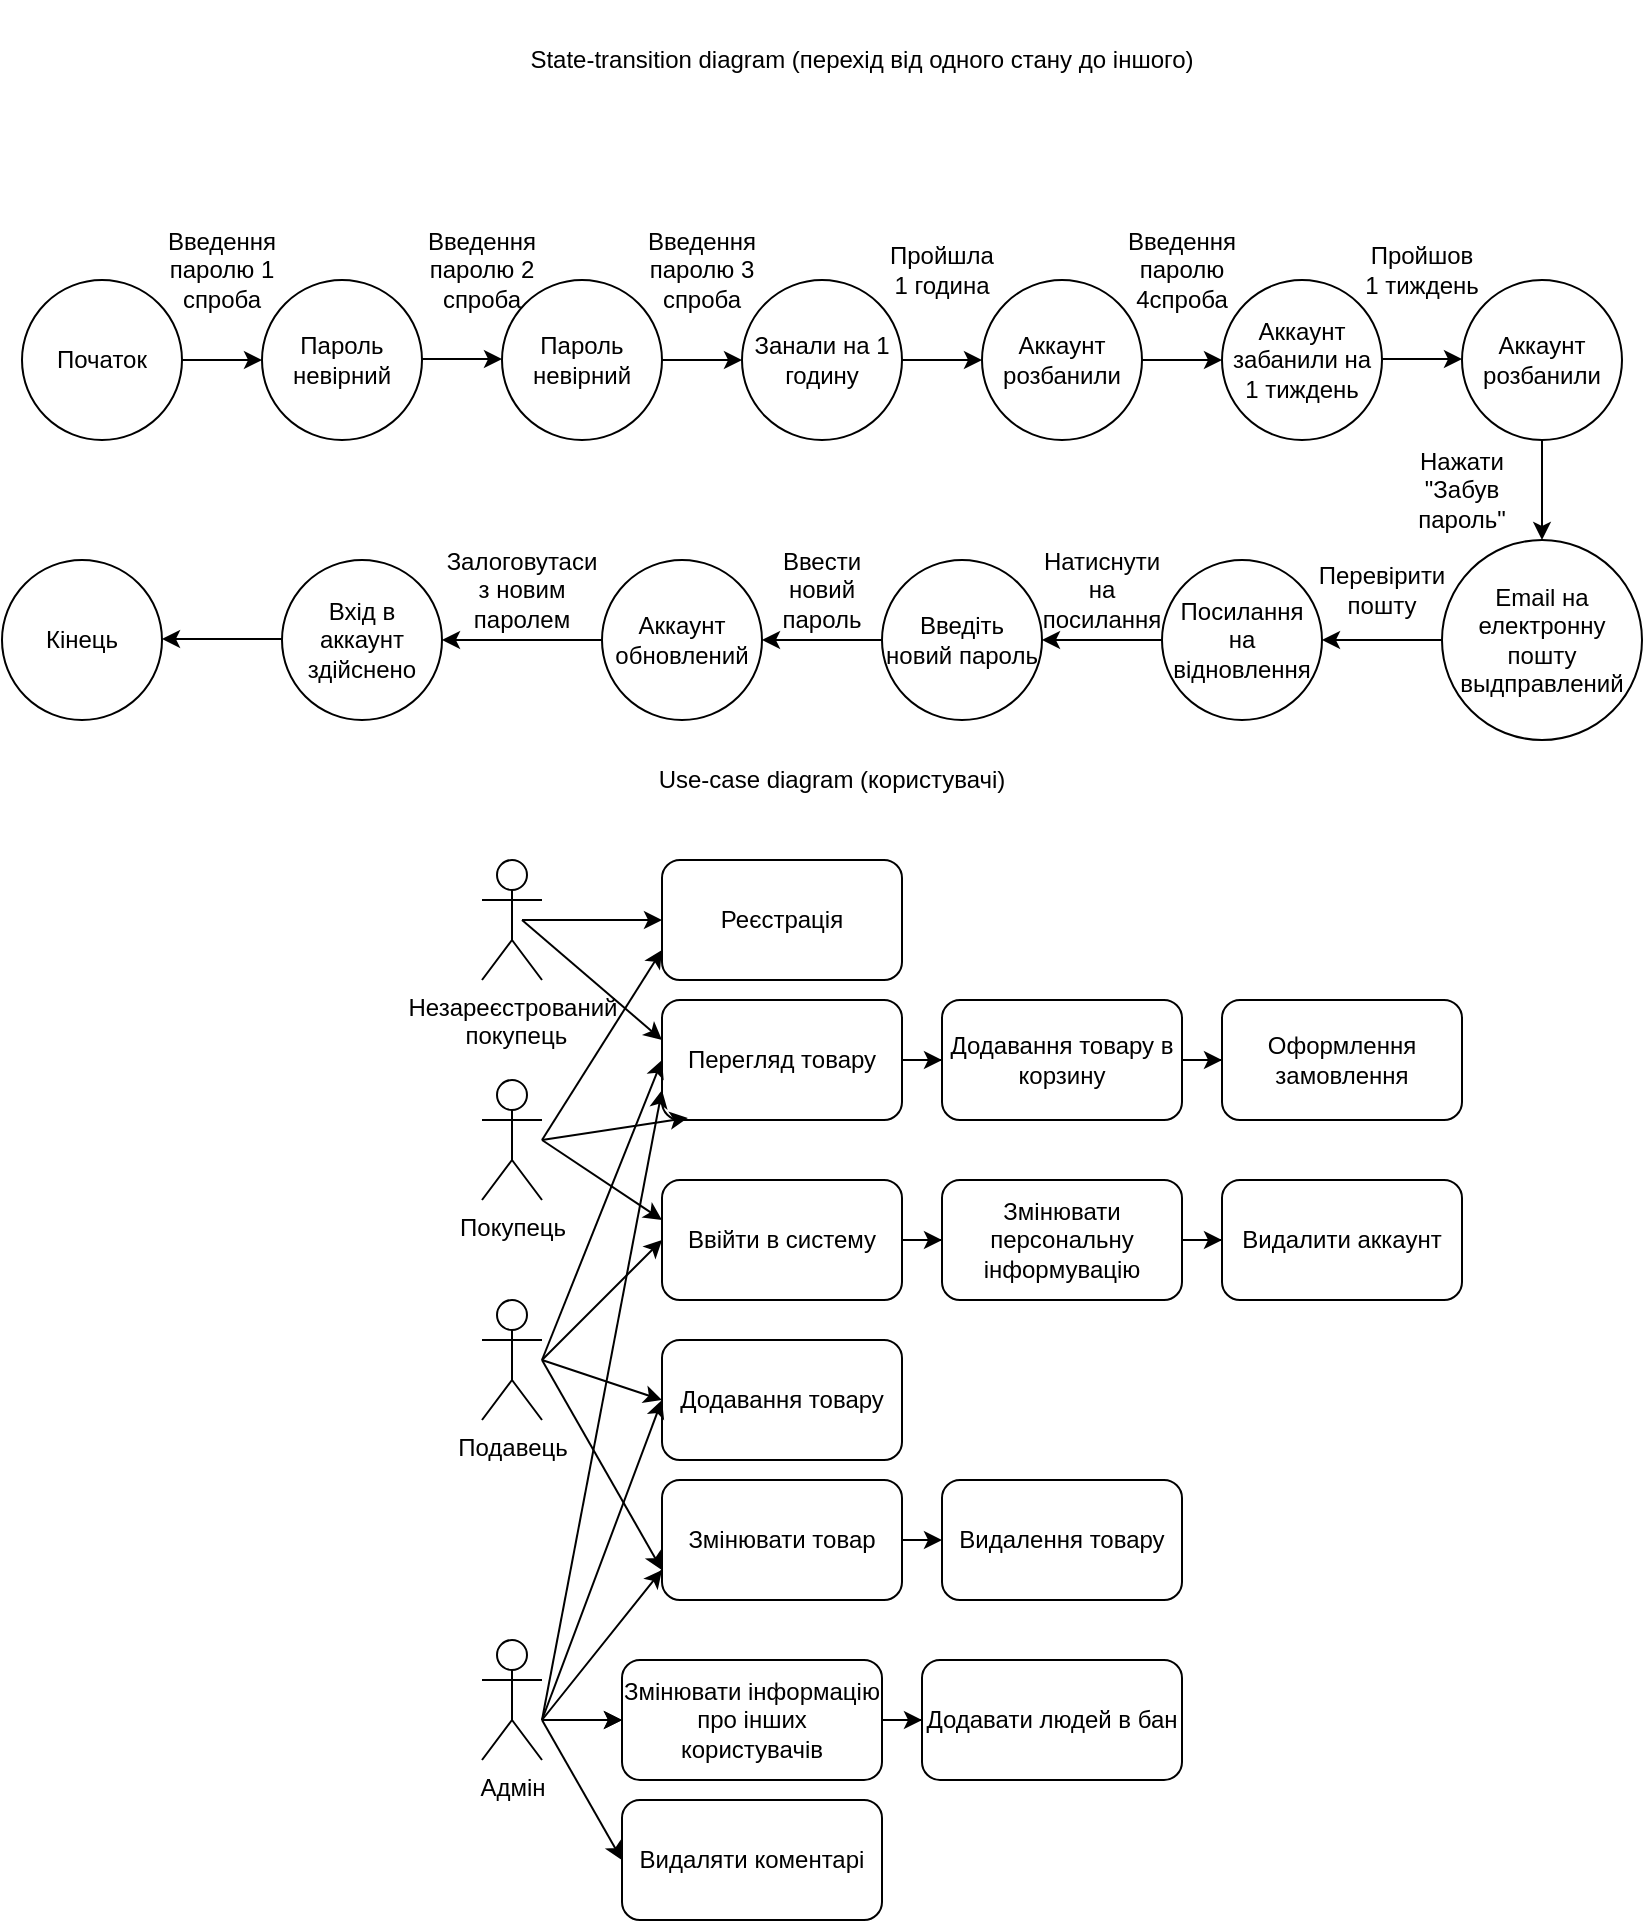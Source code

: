 <mxfile version="15.6.2" type="github">
  <diagram id="R2lEEEUBdFMjLlhIrx00" name="Page-1">
    <mxGraphModel dx="868" dy="450" grid="1" gridSize="10" guides="1" tooltips="1" connect="1" arrows="1" fold="1" page="1" pageScale="1" pageWidth="850" pageHeight="1100" math="0" shadow="0" extFonts="Permanent Marker^https://fonts.googleapis.com/css?family=Permanent+Marker">
      <root>
        <mxCell id="0" />
        <mxCell id="1" parent="0" />
        <mxCell id="Ue390XHN1mh2CvqSjxft-1" value="&lt;font style=&quot;vertical-align: inherit&quot;&gt;&lt;font style=&quot;vertical-align: inherit&quot;&gt;Початок&lt;/font&gt;&lt;/font&gt;" style="ellipse;whiteSpace=wrap;html=1;aspect=fixed;" parent="1" vertex="1">
          <mxGeometry x="20" y="150" width="80" height="80" as="geometry" />
        </mxCell>
        <mxCell id="Ue390XHN1mh2CvqSjxft-4" value="" style="endArrow=classic;html=1;rounded=0;exitX=1;exitY=0.5;exitDx=0;exitDy=0;" parent="1" source="Ue390XHN1mh2CvqSjxft-1" edge="1">
          <mxGeometry width="50" height="50" relative="1" as="geometry">
            <mxPoint x="280" y="260" as="sourcePoint" />
            <mxPoint x="140" y="190" as="targetPoint" />
          </mxGeometry>
        </mxCell>
        <mxCell id="Ue390XHN1mh2CvqSjxft-7" value="&lt;font style=&quot;vertical-align: inherit&quot;&gt;&lt;font style=&quot;vertical-align: inherit&quot;&gt;Кінець&lt;/font&gt;&lt;/font&gt;" style="ellipse;whiteSpace=wrap;html=1;aspect=fixed;" parent="1" vertex="1">
          <mxGeometry x="10" y="290" width="80" height="80" as="geometry" />
        </mxCell>
        <mxCell id="Ue390XHN1mh2CvqSjxft-8" value="Пароль невірний" style="ellipse;whiteSpace=wrap;html=1;aspect=fixed;" parent="1" vertex="1">
          <mxGeometry x="140" y="150" width="80" height="80" as="geometry" />
        </mxCell>
        <mxCell id="Ue390XHN1mh2CvqSjxft-9" value="&lt;font style=&quot;vertical-align: inherit&quot;&gt;&lt;font style=&quot;vertical-align: inherit&quot;&gt;Введення паролю 1 спроба&lt;/font&gt;&lt;/font&gt;" style="text;html=1;strokeColor=none;fillColor=none;align=center;verticalAlign=middle;whiteSpace=wrap;rounded=0;" parent="1" vertex="1">
          <mxGeometry x="90" y="130" width="60" height="30" as="geometry" />
        </mxCell>
        <mxCell id="Ue390XHN1mh2CvqSjxft-10" value="Пароль невірний" style="ellipse;whiteSpace=wrap;html=1;aspect=fixed;" parent="1" vertex="1">
          <mxGeometry x="260" y="150" width="80" height="80" as="geometry" />
        </mxCell>
        <mxCell id="Ue390XHN1mh2CvqSjxft-12" value="" style="endArrow=classic;html=1;rounded=0;exitX=1;exitY=0.5;exitDx=0;exitDy=0;" parent="1" edge="1">
          <mxGeometry width="50" height="50" relative="1" as="geometry">
            <mxPoint x="220" y="189.5" as="sourcePoint" />
            <mxPoint x="260" y="189.5" as="targetPoint" />
          </mxGeometry>
        </mxCell>
        <mxCell id="Ue390XHN1mh2CvqSjxft-13" value="&lt;font style=&quot;vertical-align: inherit&quot;&gt;&lt;font style=&quot;vertical-align: inherit&quot;&gt;Введення паролю 2 спроба&lt;/font&gt;&lt;/font&gt;" style="text;html=1;strokeColor=none;fillColor=none;align=center;verticalAlign=middle;whiteSpace=wrap;rounded=0;" parent="1" vertex="1">
          <mxGeometry x="220" y="130" width="60" height="30" as="geometry" />
        </mxCell>
        <mxCell id="Ue390XHN1mh2CvqSjxft-14" value="" style="endArrow=classic;html=1;rounded=0;exitX=1;exitY=0.5;exitDx=0;exitDy=0;" parent="1" edge="1">
          <mxGeometry width="50" height="50" relative="1" as="geometry">
            <mxPoint x="340" y="190" as="sourcePoint" />
            <mxPoint x="380" y="190" as="targetPoint" />
          </mxGeometry>
        </mxCell>
        <mxCell id="Ue390XHN1mh2CvqSjxft-15" value="&lt;font style=&quot;vertical-align: inherit&quot;&gt;&lt;font style=&quot;vertical-align: inherit&quot;&gt;Введення паролю 3 спроба&lt;/font&gt;&lt;/font&gt;" style="text;html=1;strokeColor=none;fillColor=none;align=center;verticalAlign=middle;whiteSpace=wrap;rounded=0;" parent="1" vertex="1">
          <mxGeometry x="330" y="130" width="60" height="30" as="geometry" />
        </mxCell>
        <mxCell id="Ue390XHN1mh2CvqSjxft-16" value="Занали на 1 годину" style="ellipse;whiteSpace=wrap;html=1;aspect=fixed;" parent="1" vertex="1">
          <mxGeometry x="380" y="150" width="80" height="80" as="geometry" />
        </mxCell>
        <mxCell id="Ue390XHN1mh2CvqSjxft-17" value="&lt;font style=&quot;vertical-align: inherit&quot;&gt;&lt;font style=&quot;vertical-align: inherit&quot;&gt;Пройшла 1 година&lt;/font&gt;&lt;/font&gt;" style="text;html=1;strokeColor=none;fillColor=none;align=center;verticalAlign=middle;whiteSpace=wrap;rounded=0;" parent="1" vertex="1">
          <mxGeometry x="450" y="130" width="60" height="30" as="geometry" />
        </mxCell>
        <mxCell id="Ue390XHN1mh2CvqSjxft-18" value="" style="endArrow=classic;html=1;rounded=0;exitX=1;exitY=0.5;exitDx=0;exitDy=0;" parent="1" edge="1">
          <mxGeometry width="50" height="50" relative="1" as="geometry">
            <mxPoint x="460" y="190" as="sourcePoint" />
            <mxPoint x="500" y="190" as="targetPoint" />
          </mxGeometry>
        </mxCell>
        <mxCell id="Ue390XHN1mh2CvqSjxft-19" value="Аккаунт розбанили" style="ellipse;whiteSpace=wrap;html=1;aspect=fixed;" parent="1" vertex="1">
          <mxGeometry x="500" y="150" width="80" height="80" as="geometry" />
        </mxCell>
        <mxCell id="Ue390XHN1mh2CvqSjxft-20" value="&lt;font style=&quot;vertical-align: inherit&quot;&gt;&lt;font style=&quot;vertical-align: inherit&quot;&gt;Введення паролю 4спроба&lt;/font&gt;&lt;/font&gt;" style="text;html=1;strokeColor=none;fillColor=none;align=center;verticalAlign=middle;whiteSpace=wrap;rounded=0;" parent="1" vertex="1">
          <mxGeometry x="570" y="130" width="60" height="30" as="geometry" />
        </mxCell>
        <mxCell id="Ue390XHN1mh2CvqSjxft-21" value="" style="endArrow=classic;html=1;rounded=0;exitX=1;exitY=0.5;exitDx=0;exitDy=0;" parent="1" edge="1">
          <mxGeometry width="50" height="50" relative="1" as="geometry">
            <mxPoint x="580" y="190" as="sourcePoint" />
            <mxPoint x="620" y="190" as="targetPoint" />
          </mxGeometry>
        </mxCell>
        <mxCell id="Ue390XHN1mh2CvqSjxft-22" value="Аккаунт забанили на 1 тиждень" style="ellipse;whiteSpace=wrap;html=1;aspect=fixed;" parent="1" vertex="1">
          <mxGeometry x="620" y="150" width="80" height="80" as="geometry" />
        </mxCell>
        <mxCell id="Ue390XHN1mh2CvqSjxft-23" value="&lt;font style=&quot;vertical-align: inherit&quot;&gt;&lt;font style=&quot;vertical-align: inherit&quot;&gt;Пройшов 1 тиждень&lt;/font&gt;&lt;/font&gt;" style="text;html=1;strokeColor=none;fillColor=none;align=center;verticalAlign=middle;whiteSpace=wrap;rounded=0;" parent="1" vertex="1">
          <mxGeometry x="690" y="130" width="60" height="30" as="geometry" />
        </mxCell>
        <mxCell id="Ue390XHN1mh2CvqSjxft-24" value="" style="endArrow=classic;html=1;rounded=0;exitX=1;exitY=0.5;exitDx=0;exitDy=0;" parent="1" edge="1">
          <mxGeometry width="50" height="50" relative="1" as="geometry">
            <mxPoint x="700" y="189.5" as="sourcePoint" />
            <mxPoint x="740" y="189.5" as="targetPoint" />
          </mxGeometry>
        </mxCell>
        <mxCell id="Ue390XHN1mh2CvqSjxft-26" value="Аккаунт розбанили" style="ellipse;whiteSpace=wrap;html=1;aspect=fixed;" parent="1" vertex="1">
          <mxGeometry x="740" y="150" width="80" height="80" as="geometry" />
        </mxCell>
        <mxCell id="Ue390XHN1mh2CvqSjxft-28" value="" style="endArrow=classic;html=1;rounded=0;" parent="1" edge="1">
          <mxGeometry width="50" height="50" relative="1" as="geometry">
            <mxPoint x="780" y="230" as="sourcePoint" />
            <mxPoint x="780" y="280" as="targetPoint" />
          </mxGeometry>
        </mxCell>
        <mxCell id="Ue390XHN1mh2CvqSjxft-29" value="&lt;font style=&quot;vertical-align: inherit&quot;&gt;&lt;font style=&quot;vertical-align: inherit&quot;&gt;Нажати &quot;Забув пароль&quot;&lt;/font&gt;&lt;/font&gt;" style="text;html=1;strokeColor=none;fillColor=none;align=center;verticalAlign=middle;whiteSpace=wrap;rounded=0;" parent="1" vertex="1">
          <mxGeometry x="710" y="240" width="60" height="30" as="geometry" />
        </mxCell>
        <mxCell id="Ue390XHN1mh2CvqSjxft-31" value="Email на електронну пошту выдправлений" style="ellipse;whiteSpace=wrap;html=1;aspect=fixed;" parent="1" vertex="1">
          <mxGeometry x="730" y="280" width="100" height="100" as="geometry" />
        </mxCell>
        <mxCell id="Ue390XHN1mh2CvqSjxft-33" value="" style="endArrow=classic;html=1;rounded=0;entryX=1;entryY=0.5;entryDx=0;entryDy=0;" parent="1" target="Ue390XHN1mh2CvqSjxft-34" edge="1">
          <mxGeometry width="50" height="50" relative="1" as="geometry">
            <mxPoint x="730" y="330" as="sourcePoint" />
            <mxPoint x="680" y="330" as="targetPoint" />
          </mxGeometry>
        </mxCell>
        <mxCell id="Ue390XHN1mh2CvqSjxft-34" value="Посилання на відновлення" style="ellipse;whiteSpace=wrap;html=1;aspect=fixed;" parent="1" vertex="1">
          <mxGeometry x="590" y="290" width="80" height="80" as="geometry" />
        </mxCell>
        <mxCell id="Ue390XHN1mh2CvqSjxft-35" value="&lt;font style=&quot;vertical-align: inherit&quot;&gt;&lt;font style=&quot;vertical-align: inherit&quot;&gt;Перевірити пошту&lt;/font&gt;&lt;/font&gt;" style="text;html=1;strokeColor=none;fillColor=none;align=center;verticalAlign=middle;whiteSpace=wrap;rounded=0;" parent="1" vertex="1">
          <mxGeometry x="670" y="290" width="60" height="30" as="geometry" />
        </mxCell>
        <mxCell id="Ue390XHN1mh2CvqSjxft-37" value="" style="endArrow=classic;html=1;rounded=0;entryX=1;entryY=0.5;entryDx=0;entryDy=0;" parent="1" target="Ue390XHN1mh2CvqSjxft-38" edge="1">
          <mxGeometry width="50" height="50" relative="1" as="geometry">
            <mxPoint x="590" y="330" as="sourcePoint" />
            <mxPoint x="540" y="330" as="targetPoint" />
          </mxGeometry>
        </mxCell>
        <mxCell id="Ue390XHN1mh2CvqSjxft-38" value="Введіть новий пароль" style="ellipse;whiteSpace=wrap;html=1;aspect=fixed;" parent="1" vertex="1">
          <mxGeometry x="450" y="290" width="80" height="80" as="geometry" />
        </mxCell>
        <mxCell id="Ue390XHN1mh2CvqSjxft-39" value="&lt;font style=&quot;vertical-align: inherit&quot;&gt;&lt;font style=&quot;vertical-align: inherit&quot;&gt;Натиснути на посилання&lt;/font&gt;&lt;/font&gt;" style="text;html=1;strokeColor=none;fillColor=none;align=center;verticalAlign=middle;whiteSpace=wrap;rounded=0;" parent="1" vertex="1">
          <mxGeometry x="530" y="290" width="60" height="30" as="geometry" />
        </mxCell>
        <mxCell id="Ue390XHN1mh2CvqSjxft-40" value="" style="endArrow=classic;html=1;rounded=0;entryX=1;entryY=0.5;entryDx=0;entryDy=0;" parent="1" target="Ue390XHN1mh2CvqSjxft-41" edge="1">
          <mxGeometry width="50" height="50" relative="1" as="geometry">
            <mxPoint x="450" y="330" as="sourcePoint" />
            <mxPoint x="400" y="330" as="targetPoint" />
          </mxGeometry>
        </mxCell>
        <mxCell id="Ue390XHN1mh2CvqSjxft-41" value="Аккаунт обновлений" style="ellipse;whiteSpace=wrap;html=1;aspect=fixed;" parent="1" vertex="1">
          <mxGeometry x="310" y="290" width="80" height="80" as="geometry" />
        </mxCell>
        <mxCell id="Ue390XHN1mh2CvqSjxft-42" value="&lt;font style=&quot;vertical-align: inherit&quot;&gt;&lt;font style=&quot;vertical-align: inherit&quot;&gt;Ввести новий пароль&lt;/font&gt;&lt;/font&gt;" style="text;html=1;strokeColor=none;fillColor=none;align=center;verticalAlign=middle;whiteSpace=wrap;rounded=0;" parent="1" vertex="1">
          <mxGeometry x="390" y="290" width="60" height="30" as="geometry" />
        </mxCell>
        <mxCell id="Ue390XHN1mh2CvqSjxft-43" value="" style="endArrow=classic;html=1;rounded=0;entryX=1;entryY=0.5;entryDx=0;entryDy=0;" parent="1" target="Ue390XHN1mh2CvqSjxft-44" edge="1">
          <mxGeometry width="50" height="50" relative="1" as="geometry">
            <mxPoint x="310" y="330" as="sourcePoint" />
            <mxPoint x="260" y="330" as="targetPoint" />
          </mxGeometry>
        </mxCell>
        <mxCell id="Ue390XHN1mh2CvqSjxft-44" value="Вхід в аккаунт здійснено" style="ellipse;whiteSpace=wrap;html=1;aspect=fixed;" parent="1" vertex="1">
          <mxGeometry x="150" y="290" width="80" height="80" as="geometry" />
        </mxCell>
        <mxCell id="Ue390XHN1mh2CvqSjxft-45" value="&lt;font style=&quot;vertical-align: inherit&quot;&gt;&lt;font style=&quot;vertical-align: inherit&quot;&gt;Залоговутаси з новим паролем&lt;/font&gt;&lt;/font&gt;" style="text;html=1;strokeColor=none;fillColor=none;align=center;verticalAlign=middle;whiteSpace=wrap;rounded=0;" parent="1" vertex="1">
          <mxGeometry x="240" y="290" width="60" height="30" as="geometry" />
        </mxCell>
        <mxCell id="Ue390XHN1mh2CvqSjxft-47" value="" style="endArrow=classic;html=1;rounded=0;entryX=1;entryY=0.5;entryDx=0;entryDy=0;" parent="1" edge="1">
          <mxGeometry width="50" height="50" relative="1" as="geometry">
            <mxPoint x="150" y="329.5" as="sourcePoint" />
            <mxPoint x="90" y="329.5" as="targetPoint" />
          </mxGeometry>
        </mxCell>
        <mxCell id="Ue390XHN1mh2CvqSjxft-48" value="State-transition diagram (перехід від одного стану до іншого)" style="text;html=1;strokeColor=none;fillColor=none;align=center;verticalAlign=middle;whiteSpace=wrap;rounded=0;" parent="1" vertex="1">
          <mxGeometry x="190" y="10" width="500" height="60" as="geometry" />
        </mxCell>
        <mxCell id="236ISNrsegGFX4FAyxNn-2" value="&lt;font style=&quot;vertical-align: inherit&quot;&gt;&lt;font style=&quot;vertical-align: inherit&quot;&gt;&lt;font style=&quot;vertical-align: inherit&quot;&gt;&lt;font style=&quot;vertical-align: inherit&quot;&gt;&lt;font style=&quot;vertical-align: inherit&quot;&gt;&lt;font style=&quot;vertical-align: inherit&quot;&gt;&lt;font style=&quot;vertical-align: inherit&quot;&gt;&lt;font style=&quot;vertical-align: inherit&quot;&gt;&lt;font style=&quot;vertical-align: inherit&quot;&gt;&lt;font style=&quot;vertical-align: inherit&quot;&gt;Use-case diagram (користувачі)&lt;/font&gt;&lt;/font&gt;&lt;/font&gt;&lt;/font&gt;&lt;/font&gt;&lt;/font&gt;&lt;/font&gt;&lt;/font&gt;&lt;/font&gt;&lt;/font&gt;" style="text;html=1;strokeColor=none;fillColor=none;align=center;verticalAlign=middle;whiteSpace=wrap;rounded=0;" parent="1" vertex="1">
          <mxGeometry x="175" y="370" width="500" height="60" as="geometry" />
        </mxCell>
        <mxCell id="236ISNrsegGFX4FAyxNn-3" value="&lt;font style=&quot;vertical-align: inherit&quot;&gt;&lt;font style=&quot;vertical-align: inherit&quot;&gt;Адмін&lt;/font&gt;&lt;/font&gt;" style="shape=umlActor;verticalLabelPosition=bottom;verticalAlign=top;html=1;outlineConnect=0;" parent="1" vertex="1">
          <mxGeometry x="250" y="830" width="30" height="60" as="geometry" />
        </mxCell>
        <mxCell id="236ISNrsegGFX4FAyxNn-4" value="&lt;font style=&quot;vertical-align: inherit&quot;&gt;&lt;font style=&quot;vertical-align: inherit&quot;&gt;Подавець&lt;/font&gt;&lt;/font&gt;" style="shape=umlActor;verticalLabelPosition=bottom;verticalAlign=top;html=1;outlineConnect=0;" parent="1" vertex="1">
          <mxGeometry x="250" y="660" width="30" height="60" as="geometry" />
        </mxCell>
        <mxCell id="236ISNrsegGFX4FAyxNn-5" value="&lt;font style=&quot;vertical-align: inherit&quot;&gt;&lt;font style=&quot;vertical-align: inherit&quot;&gt;Покупець&lt;/font&gt;&lt;/font&gt;" style="shape=umlActor;verticalLabelPosition=bottom;verticalAlign=top;html=1;outlineConnect=0;" parent="1" vertex="1">
          <mxGeometry x="250" y="550" width="30" height="60" as="geometry" />
        </mxCell>
        <mxCell id="236ISNrsegGFX4FAyxNn-6" value="&lt;font style=&quot;vertical-align: inherit&quot;&gt;&lt;font style=&quot;vertical-align: inherit&quot;&gt;&lt;font style=&quot;vertical-align: inherit&quot;&gt;&lt;font style=&quot;vertical-align: inherit&quot;&gt;&lt;font style=&quot;vertical-align: inherit&quot;&gt;&lt;font style=&quot;vertical-align: inherit&quot;&gt;Незареєстрований &lt;/font&gt;&lt;/font&gt;&lt;br&gt;&lt;font style=&quot;vertical-align: inherit&quot;&gt;&lt;font style=&quot;vertical-align: inherit&quot;&gt;&amp;nbsp;покупець&lt;/font&gt;&lt;/font&gt;&lt;/font&gt;&lt;/font&gt;&lt;/font&gt;&lt;/font&gt;" style="shape=umlActor;verticalLabelPosition=bottom;verticalAlign=top;html=1;outlineConnect=0;" parent="1" vertex="1">
          <mxGeometry x="250" y="440" width="30" height="60" as="geometry" />
        </mxCell>
        <mxCell id="236ISNrsegGFX4FAyxNn-10" value="Перегляд товару" style="rounded=1;whiteSpace=wrap;html=1;" parent="1" vertex="1">
          <mxGeometry x="340" y="510" width="120" height="60" as="geometry" />
        </mxCell>
        <mxCell id="236ISNrsegGFX4FAyxNn-13" value="Реєстрація" style="rounded=1;whiteSpace=wrap;html=1;" parent="1" vertex="1">
          <mxGeometry x="340" y="440" width="120" height="60" as="geometry" />
        </mxCell>
        <mxCell id="236ISNrsegGFX4FAyxNn-23" style="edgeStyle=orthogonalEdgeStyle;rounded=0;orthogonalLoop=1;jettySize=auto;html=1;entryX=0;entryY=0.5;entryDx=0;entryDy=0;exitX=1;exitY=0.5;exitDx=0;exitDy=0;" parent="1" source="236ISNrsegGFX4FAyxNn-10" target="236ISNrsegGFX4FAyxNn-21" edge="1">
          <mxGeometry relative="1" as="geometry">
            <mxPoint x="320" y="610" as="sourcePoint" />
            <mxPoint x="350" y="565" as="targetPoint" />
          </mxGeometry>
        </mxCell>
        <mxCell id="236ISNrsegGFX4FAyxNn-24" value="Оформлення замовлення" style="rounded=1;whiteSpace=wrap;html=1;" parent="1" vertex="1">
          <mxGeometry x="620" y="510" width="120" height="60" as="geometry" />
        </mxCell>
        <mxCell id="236ISNrsegGFX4FAyxNn-25" style="edgeStyle=orthogonalEdgeStyle;rounded=0;orthogonalLoop=1;jettySize=auto;html=1;entryX=0;entryY=0.5;entryDx=0;entryDy=0;startArrow=none;" parent="1" source="236ISNrsegGFX4FAyxNn-21" target="236ISNrsegGFX4FAyxNn-24" edge="1">
          <mxGeometry relative="1" as="geometry">
            <mxPoint x="320" y="680" as="sourcePoint" />
            <mxPoint x="350" y="635" as="targetPoint" />
          </mxGeometry>
        </mxCell>
        <mxCell id="236ISNrsegGFX4FAyxNn-21" value="Додавання товару в корзину" style="rounded=1;whiteSpace=wrap;html=1;" parent="1" vertex="1">
          <mxGeometry x="480" y="510" width="120" height="60" as="geometry" />
        </mxCell>
        <mxCell id="236ISNrsegGFX4FAyxNn-26" value="" style="edgeStyle=orthogonalEdgeStyle;rounded=0;orthogonalLoop=1;jettySize=auto;html=1;entryX=0;entryY=0.5;entryDx=0;entryDy=0;endArrow=none;exitX=1;exitY=0.5;exitDx=0;exitDy=0;" parent="1" source="236ISNrsegGFX4FAyxNn-10" target="236ISNrsegGFX4FAyxNn-21" edge="1">
          <mxGeometry relative="1" as="geometry">
            <mxPoint x="320" y="680" as="sourcePoint" />
            <mxPoint x="560" y="540" as="targetPoint" />
          </mxGeometry>
        </mxCell>
        <mxCell id="236ISNrsegGFX4FAyxNn-39" value="" style="endArrow=classic;html=1;rounded=0;entryX=0.108;entryY=0.983;entryDx=0;entryDy=0;entryPerimeter=0;" parent="1" target="236ISNrsegGFX4FAyxNn-10" edge="1">
          <mxGeometry width="50" height="50" relative="1" as="geometry">
            <mxPoint x="280" y="580" as="sourcePoint" />
            <mxPoint x="390" y="600" as="targetPoint" />
          </mxGeometry>
        </mxCell>
        <mxCell id="236ISNrsegGFX4FAyxNn-40" value="" style="endArrow=classic;html=1;rounded=0;entryX=0;entryY=0.75;entryDx=0;entryDy=0;" parent="1" source="236ISNrsegGFX4FAyxNn-5" target="236ISNrsegGFX4FAyxNn-13" edge="1">
          <mxGeometry width="50" height="50" relative="1" as="geometry">
            <mxPoint x="380" y="580" as="sourcePoint" />
            <mxPoint x="430" y="530" as="targetPoint" />
            <Array as="points">
              <mxPoint x="280" y="580" />
            </Array>
          </mxGeometry>
        </mxCell>
        <mxCell id="236ISNrsegGFX4FAyxNn-41" value="" style="endArrow=classic;html=1;rounded=0;" parent="1" edge="1">
          <mxGeometry width="50" height="50" relative="1" as="geometry">
            <mxPoint x="280" y="580" as="sourcePoint" />
            <mxPoint x="340" y="620" as="targetPoint" />
          </mxGeometry>
        </mxCell>
        <mxCell id="236ISNrsegGFX4FAyxNn-42" value="Ввійти в систему" style="rounded=1;whiteSpace=wrap;html=1;" parent="1" vertex="1">
          <mxGeometry x="340" y="600" width="120" height="60" as="geometry" />
        </mxCell>
        <mxCell id="236ISNrsegGFX4FAyxNn-43" style="edgeStyle=orthogonalEdgeStyle;rounded=0;orthogonalLoop=1;jettySize=auto;html=1;entryX=0;entryY=0.5;entryDx=0;entryDy=0;exitX=1;exitY=0.5;exitDx=0;exitDy=0;" parent="1" source="236ISNrsegGFX4FAyxNn-42" target="236ISNrsegGFX4FAyxNn-46" edge="1">
          <mxGeometry relative="1" as="geometry">
            <mxPoint x="320" y="700" as="sourcePoint" />
            <mxPoint x="350" y="655" as="targetPoint" />
          </mxGeometry>
        </mxCell>
        <mxCell id="236ISNrsegGFX4FAyxNn-44" value="Видалити аккаунт" style="rounded=1;whiteSpace=wrap;html=1;" parent="1" vertex="1">
          <mxGeometry x="620" y="600" width="120" height="60" as="geometry" />
        </mxCell>
        <mxCell id="236ISNrsegGFX4FAyxNn-45" style="edgeStyle=orthogonalEdgeStyle;rounded=0;orthogonalLoop=1;jettySize=auto;html=1;entryX=0;entryY=0.5;entryDx=0;entryDy=0;startArrow=none;" parent="1" source="236ISNrsegGFX4FAyxNn-46" target="236ISNrsegGFX4FAyxNn-44" edge="1">
          <mxGeometry relative="1" as="geometry">
            <mxPoint x="320" y="770" as="sourcePoint" />
            <mxPoint x="350" y="725" as="targetPoint" />
          </mxGeometry>
        </mxCell>
        <mxCell id="236ISNrsegGFX4FAyxNn-46" value="Змінювати персональну інформувацію" style="rounded=1;whiteSpace=wrap;html=1;" parent="1" vertex="1">
          <mxGeometry x="480" y="600" width="120" height="60" as="geometry" />
        </mxCell>
        <mxCell id="236ISNrsegGFX4FAyxNn-47" value="" style="edgeStyle=orthogonalEdgeStyle;rounded=0;orthogonalLoop=1;jettySize=auto;html=1;entryX=0;entryY=0.5;entryDx=0;entryDy=0;endArrow=none;exitX=1;exitY=0.5;exitDx=0;exitDy=0;" parent="1" source="236ISNrsegGFX4FAyxNn-42" target="236ISNrsegGFX4FAyxNn-46" edge="1">
          <mxGeometry relative="1" as="geometry">
            <mxPoint x="320" y="770" as="sourcePoint" />
            <mxPoint x="560" y="630" as="targetPoint" />
          </mxGeometry>
        </mxCell>
        <mxCell id="236ISNrsegGFX4FAyxNn-49" value="" style="endArrow=classic;html=1;rounded=0;entryX=0;entryY=0.5;entryDx=0;entryDy=0;" parent="1" target="236ISNrsegGFX4FAyxNn-10" edge="1">
          <mxGeometry width="50" height="50" relative="1" as="geometry">
            <mxPoint x="280" y="690" as="sourcePoint" />
            <mxPoint x="430" y="630" as="targetPoint" />
          </mxGeometry>
        </mxCell>
        <mxCell id="236ISNrsegGFX4FAyxNn-50" value="" style="endArrow=classic;html=1;rounded=0;entryX=0;entryY=0.5;entryDx=0;entryDy=0;" parent="1" target="236ISNrsegGFX4FAyxNn-42" edge="1">
          <mxGeometry width="50" height="50" relative="1" as="geometry">
            <mxPoint x="280" y="690" as="sourcePoint" />
            <mxPoint x="430" y="630" as="targetPoint" />
          </mxGeometry>
        </mxCell>
        <mxCell id="236ISNrsegGFX4FAyxNn-51" value="Додавання товару" style="rounded=1;whiteSpace=wrap;html=1;" parent="1" vertex="1">
          <mxGeometry x="340" y="680" width="120" height="60" as="geometry" />
        </mxCell>
        <mxCell id="236ISNrsegGFX4FAyxNn-57" value="" style="endArrow=classic;html=1;rounded=0;entryX=0;entryY=0.5;entryDx=0;entryDy=0;" parent="1" target="236ISNrsegGFX4FAyxNn-51" edge="1">
          <mxGeometry width="50" height="50" relative="1" as="geometry">
            <mxPoint x="280" y="690" as="sourcePoint" />
            <mxPoint x="430" y="630" as="targetPoint" />
          </mxGeometry>
        </mxCell>
        <mxCell id="236ISNrsegGFX4FAyxNn-58" value="Змінювати товар" style="rounded=1;whiteSpace=wrap;html=1;" parent="1" vertex="1">
          <mxGeometry x="340" y="750" width="120" height="60" as="geometry" />
        </mxCell>
        <mxCell id="236ISNrsegGFX4FAyxNn-60" value="Видалення товару" style="rounded=1;whiteSpace=wrap;html=1;" parent="1" vertex="1">
          <mxGeometry x="480" y="750" width="120" height="60" as="geometry" />
        </mxCell>
        <mxCell id="236ISNrsegGFX4FAyxNn-61" value="" style="endArrow=classic;html=1;rounded=0;entryX=0;entryY=0.75;entryDx=0;entryDy=0;" parent="1" target="236ISNrsegGFX4FAyxNn-58" edge="1">
          <mxGeometry width="50" height="50" relative="1" as="geometry">
            <mxPoint x="280" y="690" as="sourcePoint" />
            <mxPoint x="430" y="730" as="targetPoint" />
          </mxGeometry>
        </mxCell>
        <mxCell id="236ISNrsegGFX4FAyxNn-63" value="" style="endArrow=classic;html=1;rounded=0;entryX=0;entryY=0.5;entryDx=0;entryDy=0;" parent="1" source="236ISNrsegGFX4FAyxNn-58" target="236ISNrsegGFX4FAyxNn-60" edge="1">
          <mxGeometry width="50" height="50" relative="1" as="geometry">
            <mxPoint x="380" y="680" as="sourcePoint" />
            <mxPoint x="430" y="630" as="targetPoint" />
            <Array as="points">
              <mxPoint x="480" y="780" />
            </Array>
          </mxGeometry>
        </mxCell>
        <mxCell id="236ISNrsegGFX4FAyxNn-71" value="" style="edgeStyle=orthogonalEdgeStyle;rounded=0;orthogonalLoop=1;jettySize=auto;html=1;" parent="1" source="236ISNrsegGFX4FAyxNn-64" target="236ISNrsegGFX4FAyxNn-70" edge="1">
          <mxGeometry relative="1" as="geometry" />
        </mxCell>
        <mxCell id="236ISNrsegGFX4FAyxNn-64" value="Змінювати інформацію про інших користувачів" style="rounded=1;whiteSpace=wrap;html=1;" parent="1" vertex="1">
          <mxGeometry x="320" y="840" width="130" height="60" as="geometry" />
        </mxCell>
        <mxCell id="236ISNrsegGFX4FAyxNn-65" value="Видаляти коментарі" style="rounded=1;whiteSpace=wrap;html=1;" parent="1" vertex="1">
          <mxGeometry x="320" y="910" width="130" height="60" as="geometry" />
        </mxCell>
        <mxCell id="236ISNrsegGFX4FAyxNn-67" value="" style="endArrow=classic;html=1;rounded=0;entryX=0;entryY=0.5;entryDx=0;entryDy=0;" parent="1" target="236ISNrsegGFX4FAyxNn-64" edge="1">
          <mxGeometry width="50" height="50" relative="1" as="geometry">
            <mxPoint x="280" y="870" as="sourcePoint" />
            <mxPoint x="340" y="880" as="targetPoint" />
          </mxGeometry>
        </mxCell>
        <mxCell id="236ISNrsegGFX4FAyxNn-68" value="" style="endArrow=classic;html=1;rounded=0;entryX=0;entryY=0.5;entryDx=0;entryDy=0;" parent="1" target="236ISNrsegGFX4FAyxNn-64" edge="1">
          <mxGeometry width="50" height="50" relative="1" as="geometry">
            <mxPoint x="280" y="870" as="sourcePoint" />
            <mxPoint x="320" y="870" as="targetPoint" />
            <Array as="points">
              <mxPoint x="300" y="870" />
            </Array>
          </mxGeometry>
        </mxCell>
        <mxCell id="236ISNrsegGFX4FAyxNn-69" value="" style="endArrow=classic;html=1;rounded=0;entryX=0;entryY=0.5;entryDx=0;entryDy=0;" parent="1" target="236ISNrsegGFX4FAyxNn-65" edge="1">
          <mxGeometry width="50" height="50" relative="1" as="geometry">
            <mxPoint x="280" y="870" as="sourcePoint" />
            <mxPoint x="330" y="880" as="targetPoint" />
            <Array as="points" />
          </mxGeometry>
        </mxCell>
        <mxCell id="236ISNrsegGFX4FAyxNn-70" value="Додавати людей в бан" style="rounded=1;whiteSpace=wrap;html=1;" parent="1" vertex="1">
          <mxGeometry x="470" y="840" width="130" height="60" as="geometry" />
        </mxCell>
        <mxCell id="236ISNrsegGFX4FAyxNn-73" value="" style="endArrow=classic;html=1;rounded=0;entryX=0;entryY=0.75;entryDx=0;entryDy=0;" parent="1" target="236ISNrsegGFX4FAyxNn-10" edge="1">
          <mxGeometry width="50" height="50" relative="1" as="geometry">
            <mxPoint x="280" y="870" as="sourcePoint" />
            <mxPoint x="330" y="820" as="targetPoint" />
            <Array as="points" />
          </mxGeometry>
        </mxCell>
        <mxCell id="236ISNrsegGFX4FAyxNn-74" value="" style="endArrow=classic;html=1;rounded=0;entryX=0;entryY=0.5;entryDx=0;entryDy=0;" parent="1" target="236ISNrsegGFX4FAyxNn-51" edge="1">
          <mxGeometry width="50" height="50" relative="1" as="geometry">
            <mxPoint x="280" y="870" as="sourcePoint" />
            <mxPoint x="430" y="710" as="targetPoint" />
          </mxGeometry>
        </mxCell>
        <mxCell id="236ISNrsegGFX4FAyxNn-76" value="" style="endArrow=classic;html=1;rounded=0;entryX=0;entryY=0.75;entryDx=0;entryDy=0;" parent="1" target="236ISNrsegGFX4FAyxNn-58" edge="1">
          <mxGeometry width="50" height="50" relative="1" as="geometry">
            <mxPoint x="340" y="795" as="sourcePoint" />
            <mxPoint x="430" y="710" as="targetPoint" />
            <Array as="points">
              <mxPoint x="280" y="870" />
            </Array>
          </mxGeometry>
        </mxCell>
        <mxCell id="236ISNrsegGFX4FAyxNn-78" value="" style="endArrow=classic;html=1;rounded=0;" parent="1" target="236ISNrsegGFX4FAyxNn-13" edge="1">
          <mxGeometry width="50" height="50" relative="1" as="geometry">
            <mxPoint x="270" y="470" as="sourcePoint" />
            <mxPoint x="430" y="610" as="targetPoint" />
            <Array as="points">
              <mxPoint x="270" y="470" />
            </Array>
          </mxGeometry>
        </mxCell>
        <mxCell id="236ISNrsegGFX4FAyxNn-79" value="" style="endArrow=classic;html=1;rounded=0;" parent="1" edge="1">
          <mxGeometry width="50" height="50" relative="1" as="geometry">
            <mxPoint x="270" y="470" as="sourcePoint" />
            <mxPoint x="340" y="530" as="targetPoint" />
          </mxGeometry>
        </mxCell>
      </root>
    </mxGraphModel>
  </diagram>
</mxfile>
